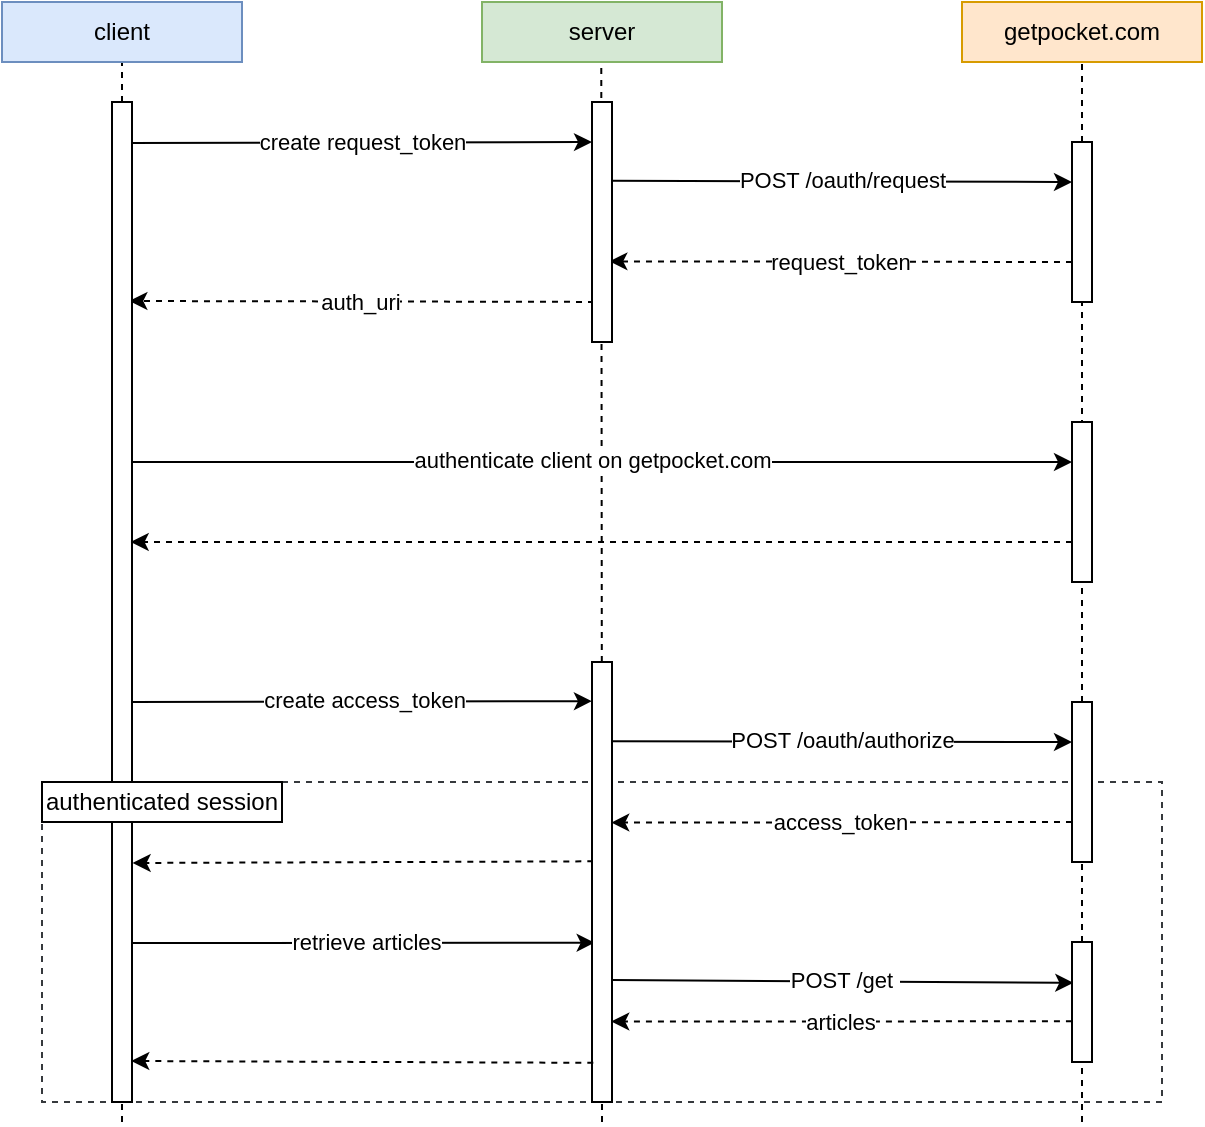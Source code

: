 <mxfile>
    <diagram id="TezjK8b6ymdNduJUdjsx" name="Page-1">
        <mxGraphModel dx="1154" dy="801" grid="1" gridSize="10" guides="1" tooltips="1" connect="1" arrows="1" fold="1" page="1" pageScale="1" pageWidth="850" pageHeight="1100" math="0" shadow="0">
            <root>
                <mxCell id="0"/>
                <mxCell id="1" parent="0"/>
                <mxCell id="62" value="" style="whiteSpace=wrap;html=1;align=center;dashed=1;fillColor=none;strokeColor=#36393d;" vertex="1" parent="1">
                    <mxGeometry x="140" y="440" width="560" height="160" as="geometry"/>
                </mxCell>
                <mxCell id="6" value="" style="endArrow=none;html=1;dashed=1;" parent="1" edge="1">
                    <mxGeometry width="50" height="50" relative="1" as="geometry">
                        <mxPoint x="180" y="610" as="sourcePoint"/>
                        <mxPoint x="180" y="80" as="targetPoint"/>
                    </mxGeometry>
                </mxCell>
                <mxCell id="7" value="" style="endArrow=none;html=1;dashed=1;startArrow=none;" parent="1" edge="1" source="50">
                    <mxGeometry width="50" height="50" relative="1" as="geometry">
                        <mxPoint x="420" y="610" as="sourcePoint"/>
                        <mxPoint x="419.64" y="80" as="targetPoint"/>
                    </mxGeometry>
                </mxCell>
                <mxCell id="8" value="" style="endArrow=none;html=1;dashed=1;startArrow=none;" parent="1" edge="1" source="41">
                    <mxGeometry width="50" height="50" relative="1" as="geometry">
                        <mxPoint x="660" y="440" as="sourcePoint"/>
                        <mxPoint x="660.0" y="80" as="targetPoint"/>
                    </mxGeometry>
                </mxCell>
                <mxCell id="14" value="client" style="whiteSpace=wrap;html=1;fillColor=#dae8fc;strokeColor=#6c8ebf;" parent="1" vertex="1">
                    <mxGeometry x="120" y="50" width="120" height="30" as="geometry"/>
                </mxCell>
                <mxCell id="15" value="server" style="whiteSpace=wrap;html=1;fillColor=#d5e8d4;strokeColor=#82b366;" parent="1" vertex="1">
                    <mxGeometry x="360" y="50" width="120" height="30" as="geometry"/>
                </mxCell>
                <mxCell id="16" value="getpocket.com" style="whiteSpace=wrap;html=1;fillColor=#ffe6cc;strokeColor=#d79b00;" parent="1" vertex="1">
                    <mxGeometry x="600" y="50" width="120" height="30" as="geometry"/>
                </mxCell>
                <mxCell id="17" value="" style="endArrow=classic;html=1;exitX=0.867;exitY=0.041;exitDx=0;exitDy=0;exitPerimeter=0;entryX=0;entryY=0.167;entryDx=0;entryDy=0;entryPerimeter=0;" parent="1" edge="1" target="40" source="39">
                    <mxGeometry width="50" height="50" relative="1" as="geometry">
                        <mxPoint x="190" y="120" as="sourcePoint"/>
                        <mxPoint x="410" y="120" as="targetPoint"/>
                    </mxGeometry>
                </mxCell>
                <mxCell id="18" value="create request_token" style="edgeLabel;html=1;align=center;verticalAlign=middle;resizable=0;points=[];" parent="17" vertex="1" connectable="0">
                    <mxGeometry x="-0.049" y="1" relative="1" as="geometry">
                        <mxPoint x="6" as="offset"/>
                    </mxGeometry>
                </mxCell>
                <mxCell id="20" value="" style="endArrow=classic;html=1;exitX=0.9;exitY=0.328;exitDx=0;exitDy=0;exitPerimeter=0;entryX=0;entryY=0.25;entryDx=0;entryDy=0;" parent="1" edge="1" target="41" source="40">
                    <mxGeometry width="50" height="50" relative="1" as="geometry">
                        <mxPoint x="430" y="140" as="sourcePoint"/>
                        <mxPoint x="650" y="140" as="targetPoint"/>
                    </mxGeometry>
                </mxCell>
                <mxCell id="21" value="POST /oauth/request" style="edgeLabel;html=1;align=center;verticalAlign=middle;resizable=0;points=[];" parent="20" vertex="1" connectable="0">
                    <mxGeometry x="-0.049" y="1" relative="1" as="geometry">
                        <mxPoint x="6" as="offset"/>
                    </mxGeometry>
                </mxCell>
                <mxCell id="22" value="" style="endArrow=classic;html=1;dashed=1;entryX=0.867;entryY=0.664;entryDx=0;entryDy=0;entryPerimeter=0;exitX=0;exitY=0.75;exitDx=0;exitDy=0;" parent="1" edge="1" target="40" source="41">
                    <mxGeometry width="50" height="50" relative="1" as="geometry">
                        <mxPoint x="650" y="180" as="sourcePoint"/>
                        <mxPoint x="430" y="180" as="targetPoint"/>
                    </mxGeometry>
                </mxCell>
                <mxCell id="23" value="request_token" style="edgeLabel;html=1;align=center;verticalAlign=middle;resizable=0;points=[];" parent="22" vertex="1" connectable="0">
                    <mxGeometry x="0.008" relative="1" as="geometry">
                        <mxPoint as="offset"/>
                    </mxGeometry>
                </mxCell>
                <mxCell id="24" value="" style="endArrow=classic;html=1;dashed=1;entryX=0.867;entryY=0.199;entryDx=0;entryDy=0;entryPerimeter=0;exitX=0.1;exitY=0.833;exitDx=0;exitDy=0;exitPerimeter=0;" parent="1" edge="1" target="39" source="40">
                    <mxGeometry width="50" height="50" relative="1" as="geometry">
                        <mxPoint x="410" y="200" as="sourcePoint"/>
                        <mxPoint x="190" y="200" as="targetPoint"/>
                    </mxGeometry>
                </mxCell>
                <mxCell id="46" value="auth_uri" style="edgeLabel;html=1;align=center;verticalAlign=middle;resizable=0;points=[];" vertex="1" connectable="0" parent="24">
                    <mxGeometry x="0.011" relative="1" as="geometry">
                        <mxPoint as="offset"/>
                    </mxGeometry>
                </mxCell>
                <mxCell id="39" value="" style="whiteSpace=wrap;html=1;" parent="1" vertex="1">
                    <mxGeometry x="175" y="100" width="10" height="500" as="geometry"/>
                </mxCell>
                <mxCell id="40" value="" style="whiteSpace=wrap;html=1;" parent="1" vertex="1">
                    <mxGeometry x="415" y="100" width="10" height="120" as="geometry"/>
                </mxCell>
                <mxCell id="42" value="" style="endArrow=none;html=1;dashed=1;startArrow=none;" edge="1" parent="1" source="76" target="41">
                    <mxGeometry width="50" height="50" relative="1" as="geometry">
                        <mxPoint x="660" y="610" as="sourcePoint"/>
                        <mxPoint x="660.0" y="80.0" as="targetPoint"/>
                    </mxGeometry>
                </mxCell>
                <mxCell id="41" value="" style="whiteSpace=wrap;html=1;" parent="1" vertex="1">
                    <mxGeometry x="655" y="120" width="10" height="80" as="geometry"/>
                </mxCell>
                <mxCell id="44" value="" style="endArrow=classic;html=1;entryX=0;entryY=0.25;entryDx=0;entryDy=0;" edge="1" parent="1" target="47">
                    <mxGeometry width="50" height="50" relative="1" as="geometry">
                        <mxPoint x="185.0" y="280.0" as="sourcePoint"/>
                        <mxPoint x="630" y="280" as="targetPoint"/>
                    </mxGeometry>
                </mxCell>
                <mxCell id="45" value="authenticate client on getpocket.com" style="edgeLabel;html=1;align=center;verticalAlign=middle;resizable=0;points=[];" vertex="1" connectable="0" parent="44">
                    <mxGeometry x="-0.049" y="1" relative="1" as="geometry">
                        <mxPoint x="6" as="offset"/>
                    </mxGeometry>
                </mxCell>
                <mxCell id="47" value="" style="whiteSpace=wrap;html=1;" vertex="1" parent="1">
                    <mxGeometry x="655" y="260" width="10" height="80" as="geometry"/>
                </mxCell>
                <mxCell id="48" value="" style="endArrow=classic;html=1;dashed=1;exitX=0;exitY=0.75;exitDx=0;exitDy=0;entryX=0.933;entryY=0.44;entryDx=0;entryDy=0;entryPerimeter=0;" edge="1" parent="1" source="47" target="39">
                    <mxGeometry width="50" height="50" relative="1" as="geometry">
                        <mxPoint x="650" y="320" as="sourcePoint"/>
                        <mxPoint x="190" y="320" as="targetPoint"/>
                    </mxGeometry>
                </mxCell>
                <mxCell id="52" value="" style="endArrow=none;html=1;dashed=1;" edge="1" parent="1" target="51">
                    <mxGeometry width="50" height="50" relative="1" as="geometry">
                        <mxPoint x="660.0" y="440" as="sourcePoint"/>
                        <mxPoint x="660.0" y="200.0" as="targetPoint"/>
                    </mxGeometry>
                </mxCell>
                <mxCell id="51" value="" style="whiteSpace=wrap;html=1;" vertex="1" parent="1">
                    <mxGeometry x="655" y="400" width="10" height="80" as="geometry"/>
                </mxCell>
                <mxCell id="53" value="" style="endArrow=classic;html=1;entryX=-0.003;entryY=0.089;entryDx=0;entryDy=0;entryPerimeter=0;" edge="1" parent="1" target="50">
                    <mxGeometry width="50" height="50" relative="1" as="geometry">
                        <mxPoint x="185.0" y="400.0" as="sourcePoint"/>
                        <mxPoint x="405" y="400" as="targetPoint"/>
                    </mxGeometry>
                </mxCell>
                <mxCell id="54" value="create access_token" style="edgeLabel;html=1;align=center;verticalAlign=middle;resizable=0;points=[];" vertex="1" connectable="0" parent="53">
                    <mxGeometry x="-0.049" y="1" relative="1" as="geometry">
                        <mxPoint x="6" as="offset"/>
                    </mxGeometry>
                </mxCell>
                <mxCell id="55" value="" style="endArrow=classic;html=1;exitX=0.962;exitY=0.18;exitDx=0;exitDy=0;exitPerimeter=0;entryX=0;entryY=0.25;entryDx=0;entryDy=0;" edge="1" parent="1" source="50" target="51">
                    <mxGeometry width="50" height="50" relative="1" as="geometry">
                        <mxPoint x="430.0" y="420" as="sourcePoint"/>
                        <mxPoint x="650" y="420" as="targetPoint"/>
                    </mxGeometry>
                </mxCell>
                <mxCell id="56" value="POST /oauth/authorize" style="edgeLabel;html=1;align=center;verticalAlign=middle;resizable=0;points=[];" vertex="1" connectable="0" parent="55">
                    <mxGeometry x="-0.049" y="1" relative="1" as="geometry">
                        <mxPoint x="6" as="offset"/>
                    </mxGeometry>
                </mxCell>
                <mxCell id="57" value="" style="endArrow=classic;html=1;dashed=1;exitX=0;exitY=0.75;exitDx=0;exitDy=0;entryX=0.962;entryY=0.365;entryDx=0;entryDy=0;entryPerimeter=0;" edge="1" parent="1" source="51" target="50">
                    <mxGeometry width="50" height="50" relative="1" as="geometry">
                        <mxPoint x="650.0" y="460.0" as="sourcePoint"/>
                        <mxPoint x="430.0" y="460.0" as="targetPoint"/>
                    </mxGeometry>
                </mxCell>
                <mxCell id="58" value="access_token" style="edgeLabel;html=1;align=center;verticalAlign=middle;resizable=0;points=[];" vertex="1" connectable="0" parent="57">
                    <mxGeometry x="0.008" relative="1" as="geometry">
                        <mxPoint as="offset"/>
                    </mxGeometry>
                </mxCell>
                <mxCell id="63" value="authenticated session" style="whiteSpace=wrap;html=1;fillColor=default;" vertex="1" parent="1">
                    <mxGeometry x="140" y="440" width="120" height="20" as="geometry"/>
                </mxCell>
                <mxCell id="66" value="" style="endArrow=classic;html=1;dashed=1;exitX=0.066;exitY=0.453;exitDx=0;exitDy=0;exitPerimeter=0;entryX=1.031;entryY=0.761;entryDx=0;entryDy=0;entryPerimeter=0;" edge="1" parent="1" source="50" target="39">
                    <mxGeometry width="50" height="50" relative="1" as="geometry">
                        <mxPoint x="410.0" y="480" as="sourcePoint"/>
                        <mxPoint x="190.0" y="480" as="targetPoint"/>
                    </mxGeometry>
                </mxCell>
                <mxCell id="69" value="" style="endArrow=classic;html=1;exitX=1.031;exitY=0.841;exitDx=0;exitDy=0;exitPerimeter=0;entryX=0.134;entryY=0.638;entryDx=0;entryDy=0;entryPerimeter=0;" edge="1" parent="1" source="39" target="50">
                    <mxGeometry width="50" height="50" relative="1" as="geometry">
                        <mxPoint x="190.0" y="520" as="sourcePoint"/>
                        <mxPoint x="410.0" y="520" as="targetPoint"/>
                    </mxGeometry>
                </mxCell>
                <mxCell id="70" value="retrieve articles" style="edgeLabel;html=1;align=center;verticalAlign=middle;resizable=0;points=[];" vertex="1" connectable="0" parent="69">
                    <mxGeometry x="-0.049" y="1" relative="1" as="geometry">
                        <mxPoint x="6" as="offset"/>
                    </mxGeometry>
                </mxCell>
                <mxCell id="72" value="" style="endArrow=none;html=1;dashed=1;startArrow=none;" edge="1" parent="1" target="50">
                    <mxGeometry width="50" height="50" relative="1" as="geometry">
                        <mxPoint x="420.0" y="610" as="sourcePoint"/>
                        <mxPoint x="419.64" y="80.0" as="targetPoint"/>
                    </mxGeometry>
                </mxCell>
                <mxCell id="50" value="" style="whiteSpace=wrap;html=1;" vertex="1" parent="1">
                    <mxGeometry x="415" y="380" width="10" height="220" as="geometry"/>
                </mxCell>
                <mxCell id="74" value="" style="endArrow=classic;html=1;exitX=1.031;exitY=0.723;exitDx=0;exitDy=0;exitPerimeter=0;entryX=0.066;entryY=0.34;entryDx=0;entryDy=0;entryPerimeter=0;" edge="1" parent="1" source="50" target="76">
                    <mxGeometry width="50" height="50" relative="1" as="geometry">
                        <mxPoint x="430.0" y="539.66" as="sourcePoint"/>
                        <mxPoint x="650.0" y="539.66" as="targetPoint"/>
                    </mxGeometry>
                </mxCell>
                <mxCell id="75" value="POST /get&amp;nbsp;" style="edgeLabel;html=1;align=center;verticalAlign=middle;resizable=0;points=[];" vertex="1" connectable="0" parent="74">
                    <mxGeometry x="-0.049" y="1" relative="1" as="geometry">
                        <mxPoint x="6" as="offset"/>
                    </mxGeometry>
                </mxCell>
                <mxCell id="77" value="" style="endArrow=none;html=1;dashed=1;startArrow=none;" edge="1" parent="1" target="76">
                    <mxGeometry width="50" height="50" relative="1" as="geometry">
                        <mxPoint x="660.0" y="610" as="sourcePoint"/>
                        <mxPoint x="660.0" y="200.0" as="targetPoint"/>
                    </mxGeometry>
                </mxCell>
                <mxCell id="76" value="" style="whiteSpace=wrap;html=1;" vertex="1" parent="1">
                    <mxGeometry x="655" y="520" width="10" height="60" as="geometry"/>
                </mxCell>
                <mxCell id="78" value="" style="endArrow=classic;html=1;dashed=1;exitX=-0.003;exitY=0.661;exitDx=0;exitDy=0;exitPerimeter=0;entryX=0.962;entryY=0.817;entryDx=0;entryDy=0;entryPerimeter=0;" edge="1" parent="1" source="76" target="50">
                    <mxGeometry width="50" height="50" relative="1" as="geometry">
                        <mxPoint x="650.0" y="559.66" as="sourcePoint"/>
                        <mxPoint x="430.0" y="559.66" as="targetPoint"/>
                    </mxGeometry>
                </mxCell>
                <mxCell id="79" value="articles" style="edgeLabel;html=1;align=center;verticalAlign=middle;resizable=0;points=[];" vertex="1" connectable="0" parent="78">
                    <mxGeometry x="0.008" relative="1" as="geometry">
                        <mxPoint as="offset"/>
                    </mxGeometry>
                </mxCell>
                <mxCell id="80" value="" style="endArrow=classic;html=1;dashed=1;exitX=0.066;exitY=0.911;exitDx=0;exitDy=0;exitPerimeter=0;entryX=0.962;entryY=0.959;entryDx=0;entryDy=0;entryPerimeter=0;" edge="1" parent="1" source="50" target="39">
                    <mxGeometry width="50" height="50" relative="1" as="geometry">
                        <mxPoint x="410.0" y="580" as="sourcePoint"/>
                        <mxPoint x="190.0" y="580" as="targetPoint"/>
                    </mxGeometry>
                </mxCell>
            </root>
        </mxGraphModel>
    </diagram>
</mxfile>
